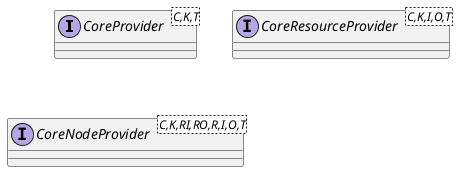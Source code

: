 @startuml
'https://plantuml.com/class-diagram

interface CoreProvider<C,K,T>
interface CoreResourceProvider<C,K,I,O,T>
interface CoreNodeProvider<C,K,RI,RO,R,I,O,T>




@enduml
